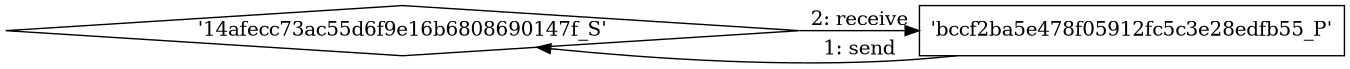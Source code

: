 digraph "D:\Learning\Paper\apt\基于CTI的攻击预警\Dataset\攻击图\ASGfromALLCTI\Beware of tax scams.dot" {
rankdir="LR"
size="9"
fixedsize="false"
splines="true"
nodesep=0.3
ranksep=0
fontsize=10
overlap="scalexy"
engine= "neato"
	"'14afecc73ac55d6f9e16b6808690147f_S'" [node_type=Socket shape=diamond]
	"'bccf2ba5e478f05912fc5c3e28edfb55_P'" [node_type=Process shape=box]
	"'bccf2ba5e478f05912fc5c3e28edfb55_P'" -> "'14afecc73ac55d6f9e16b6808690147f_S'" [label="1: send"]
	"'14afecc73ac55d6f9e16b6808690147f_S'" -> "'bccf2ba5e478f05912fc5c3e28edfb55_P'" [label="2: receive"]
}
